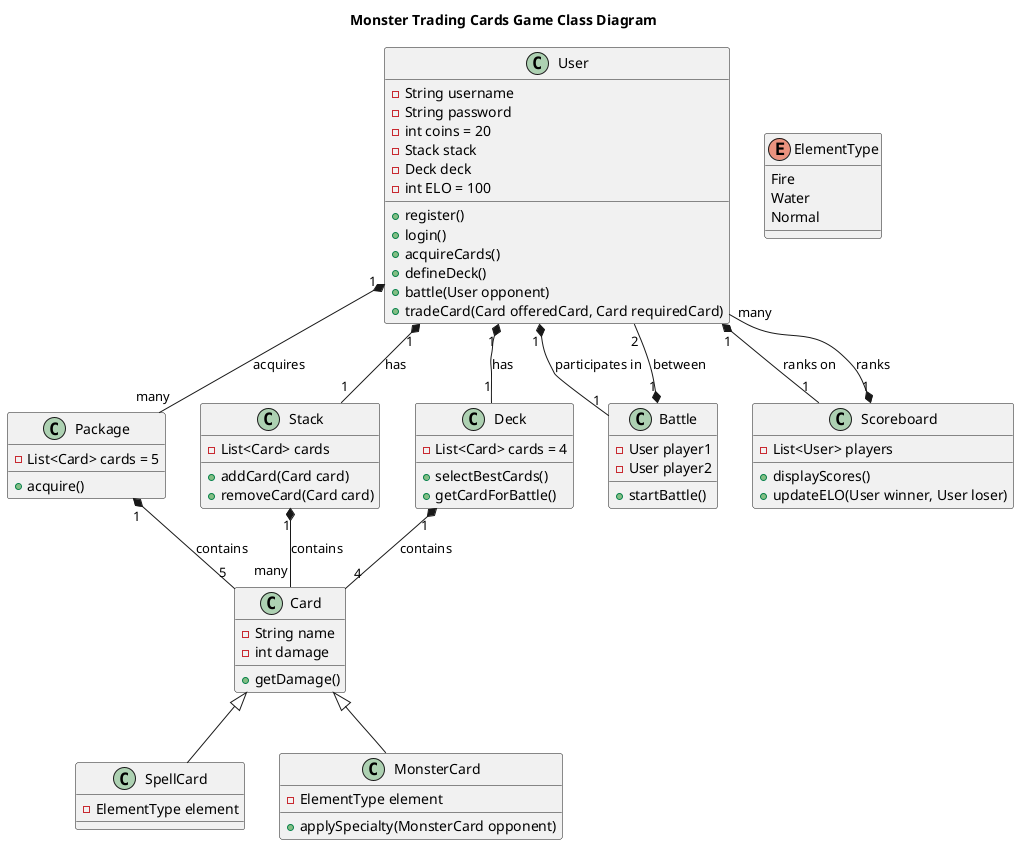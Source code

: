 @startuml
'https://plantuml.com/sequence-diagram


title Monster Trading Cards Game Class Diagram

' Define main classes
class User {
  - String username
  - String password
  - int coins = 20
  - Stack stack
  - Deck deck
  - int ELO = 100
  + register()
  + login()
  + acquireCards()
  + defineDeck()
  + battle(User opponent)
  + tradeCard(Card offeredCard, Card requiredCard)
}

class Card {
  - String name
  - int damage
  + getDamage()
}

class SpellCard extends Card {
  - ElementType element
}

class MonsterCard extends Card {
  - ElementType element
  + applySpecialty(MonsterCard opponent)
}

enum ElementType {
  Fire
  Water
  Normal
}

class Package {
  - List<Card> cards = 5
  + acquire()
}

class Stack {
  - List<Card> cards
  + addCard(Card card)
  + removeCard(Card card)
}

class Deck {
  - List<Card> cards = 4
  + selectBestCards()
  + getCardForBattle()
}

class Battle {
  - User player1
  - User player2
  + startBattle()
}

class Scoreboard {
  - List<User> players
  + displayScores()
  + updateELO(User winner, User loser)
}

' Define relationships
User "1" *-- "1" Stack : has
User "1" *-- "1" Deck : has
User "1" *-- "1" Scoreboard : ranks on
User "1" *-- "many" Package : acquires
User "1" *-- "1" Battle : participates in

Package "1" *-- "5" Card : contains
Stack "1" *-- "many" Card : contains
Deck "1" *-- "4" Card : contains
Battle "1" *-- "2" User : between
Scoreboard "1" *-- "many" User : ranks

@enduml